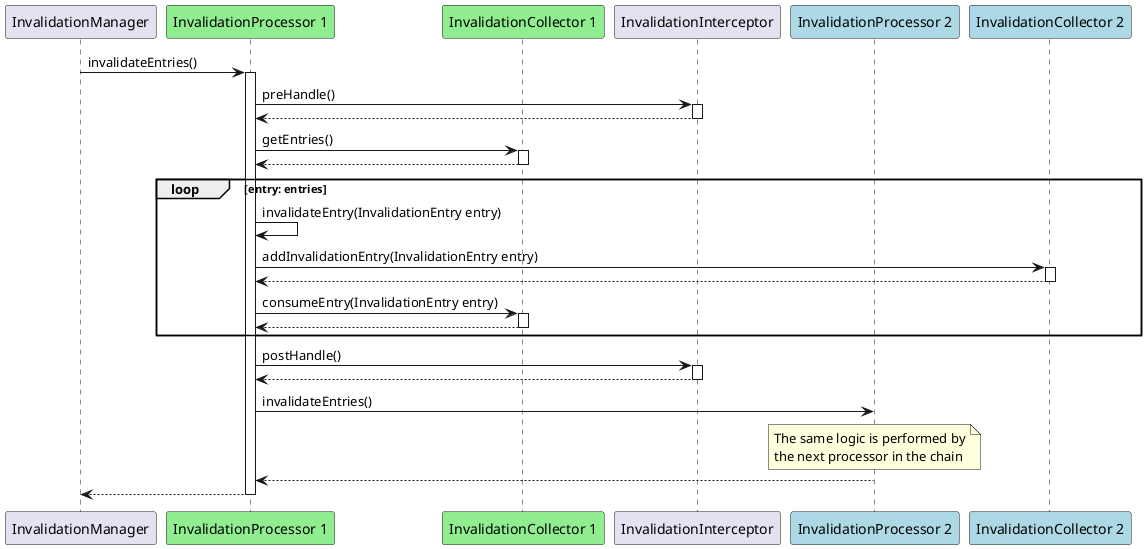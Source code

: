 @startuml

participant "InvalidationManager"
participant "InvalidationProcessor 1" #lightgreen
participant "InvalidationCollector 1" #lightgreen
participant "InvalidationInterceptor"
participant "InvalidationProcessor 2" #lightblue
participant "InvalidationCollector 2" #lightblue

InvalidationManager -> "InvalidationProcessor 1": invalidateEntries()
activate "InvalidationProcessor 1"

"InvalidationProcessor 1" -> "InvalidationInterceptor": preHandle()
activate "InvalidationInterceptor"
"InvalidationInterceptor" --> "InvalidationProcessor 1"
deactivate "InvalidationInterceptor"

"InvalidationProcessor 1" -> "InvalidationCollector 1": getEntries()
activate "InvalidationCollector 1"
"InvalidationCollector 1" --> "InvalidationProcessor 1"
deactivate "InvalidationCollector 1"

loop entry: entries
	"InvalidationProcessor 1" -> "InvalidationProcessor 1": invalidateEntry(InvalidationEntry entry)

	"InvalidationProcessor 1" -> "InvalidationCollector 2": addInvalidationEntry(InvalidationEntry entry)
	activate "InvalidationCollector 2"
	"InvalidationCollector 2" --> "InvalidationProcessor 1"
	deactivate "InvalidationCollector 2"

	"InvalidationProcessor 1" -> "InvalidationCollector 1": consumeEntry(InvalidationEntry entry)
	activate "InvalidationCollector 1"
	"InvalidationCollector 1" --> "InvalidationProcessor 1"
	deactivate "InvalidationCollector 1"
end

"InvalidationProcessor 1" -> "InvalidationInterceptor": postHandle()
activate "InvalidationInterceptor"
"InvalidationInterceptor" --> "InvalidationProcessor 1"
deactivate "InvalidationInterceptor"

"InvalidationProcessor 1" -> "InvalidationProcessor 2": invalidateEntries()
note over "InvalidationProcessor 2": The same logic is performed by\nthe next processor in the chain
"InvalidationProcessor 2" --> "InvalidationProcessor 1"

"InvalidationProcessor 1" --> InvalidationManager
deactivate "InvalidationProcessor 1"

@enduml